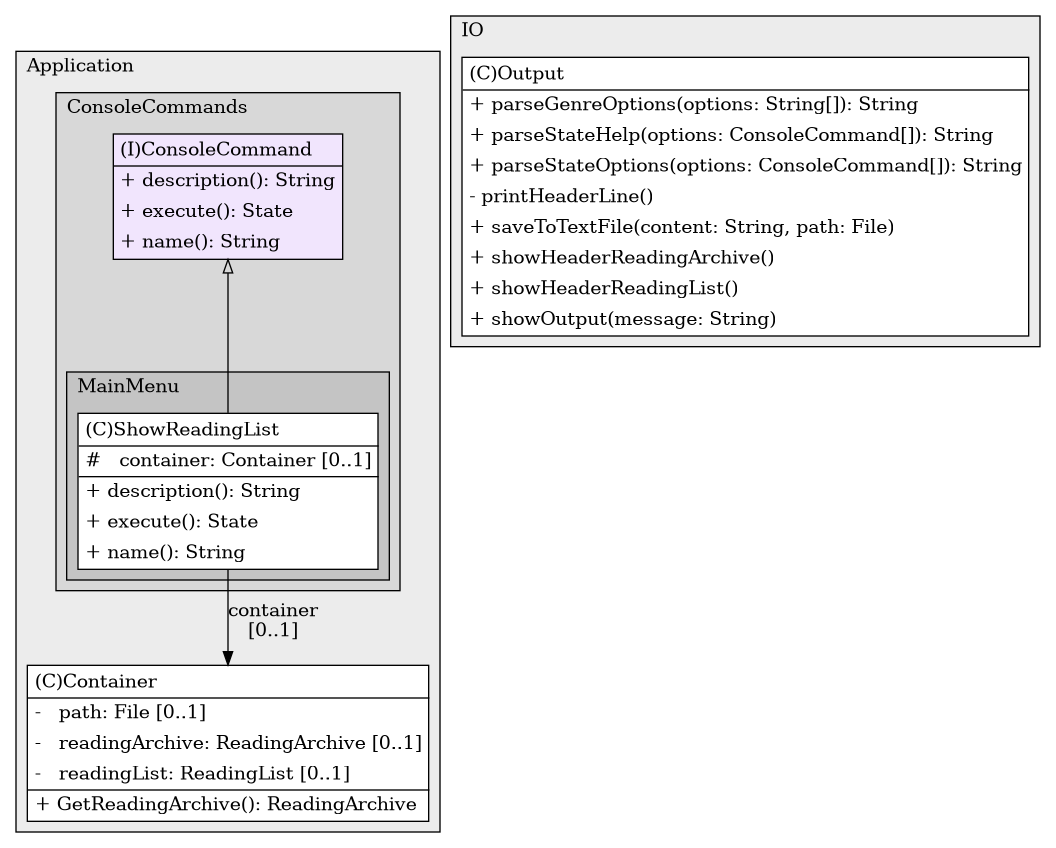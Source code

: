 @startuml

/' diagram meta data start
config=StructureConfiguration;
{
  "projectClassification": {
    "searchMode": "OpenProject", // OpenProject, AllProjects
    "includedProjects": "",
    "pathEndKeywords": "*.impl",
    "isClientPath": "",
    "isClientName": "",
    "isTestPath": "",
    "isTestName": "",
    "isMappingPath": "",
    "isMappingName": "",
    "isDataAccessPath": "",
    "isDataAccessName": "",
    "isDataStructurePath": "",
    "isDataStructureName": "",
    "isInterfaceStructuresPath": "",
    "isInterfaceStructuresName": "",
    "isEntryPointPath": "",
    "isEntryPointName": "",
    "treatFinalFieldsAsMandatory": false
  },
  "graphRestriction": {
    "classPackageExcludeFilter": "",
    "classPackageIncludeFilter": "",
    "classNameExcludeFilter": "",
    "classNameIncludeFilter": "",
    "methodNameExcludeFilter": "",
    "methodNameIncludeFilter": "",
    "removeByInheritance": "", // inheritance/annotation based filtering is done in a second step
    "removeByAnnotation": "",
    "removeByClassPackage": "", // cleanup the graph after inheritance/annotation based filtering is done
    "removeByClassName": "",
    "cutMappings": false,
    "cutEnum": true,
    "cutTests": true,
    "cutClient": true,
    "cutDataAccess": false,
    "cutInterfaceStructures": false,
    "cutDataStructures": false,
    "cutGetterAndSetter": true,
    "cutConstructors": true
  },
  "graphTraversal": {
    "forwardDepth": 1,
    "backwardDepth": 1,
    "classPackageExcludeFilter": "",
    "classPackageIncludeFilter": "",
    "classNameExcludeFilter": "",
    "classNameIncludeFilter": "",
    "methodNameExcludeFilter": "",
    "methodNameIncludeFilter": "",
    "hideMappings": true,
    "hideDataStructures": true,
    "hidePrivateMethods": true,
    "hideInterfaceCalls": false, // indirection: implementation -> interface (is hidden) -> implementation
    "onlyShowApplicationEntryPoints": false, // root node is included
    "useMethodCallsForStructureDiagram": "ForwardOnly" // ForwardOnly, BothDirections, No
  },
  "details": {
    "aggregation": "GroupByClass", // ByClass, GroupByClass, None
    "showClassGenericTypes": true,
    "showMethods": true,
    "showMethodParameterNames": true,
    "showMethodParameterTypes": true,
    "showMethodReturnType": true,
    "showPackageLevels": 5,
    "showDetailedClassStructure": true
  },
  "rootClass": "Plugin.Application.ConsoleCommands.MainMenu.ShowReadingList",
  "extensionCallbackMethod": "" // qualified.class.name#methodName - signature: public static String method(String)
}
diagram meta data end '/



digraph g {
    rankdir="TB"
    splines=polyline
    

'nodes 
subgraph cluster_1072845520 { 
   	label=Application
	labeljust=l
	fillcolor="#ececec"
	style=filled
   
   Container160408811[
	label=<<TABLE BORDER="1" CELLBORDER="0" CELLPADDING="4" CELLSPACING="0">
<TR><TD ALIGN="LEFT" >(C)Container</TD></TR>
<HR/>
<TR><TD ALIGN="LEFT" >-   path: File [0..1]</TD></TR>
<TR><TD ALIGN="LEFT" >-   readingArchive: ReadingArchive [0..1]</TD></TR>
<TR><TD ALIGN="LEFT" >-   readingList: ReadingList [0..1]</TD></TR>
<HR/>
<TR><TD ALIGN="LEFT" >+ GetReadingArchive(): ReadingArchive</TD></TR>
</TABLE>>
	style=filled
	margin=0
	shape=plaintext
	fillcolor="#FFFFFF"
];

subgraph cluster_622202847 { 
   	label=ConsoleCommands
	labeljust=l
	fillcolor="#d8d8d8"
	style=filled
   
   ConsoleCommand4600838[
	label=<<TABLE BORDER="1" CELLBORDER="0" CELLPADDING="4" CELLSPACING="0">
<TR><TD ALIGN="LEFT" >(I)ConsoleCommand</TD></TR>
<HR/>
<TR><TD ALIGN="LEFT" >+ description(): String</TD></TR>
<TR><TD ALIGN="LEFT" >+ execute(): State</TD></TR>
<TR><TD ALIGN="LEFT" >+ name(): String</TD></TR>
</TABLE>>
	style=filled
	margin=0
	shape=plaintext
	fillcolor="#F1E5FD"
];

subgraph cluster_1516111365 { 
   	label=MainMenu
	labeljust=l
	fillcolor="#c4c4c4"
	style=filled
   
   ShowReadingList986665920[
	label=<<TABLE BORDER="1" CELLBORDER="0" CELLPADDING="4" CELLSPACING="0">
<TR><TD ALIGN="LEFT" >(C)ShowReadingList</TD></TR>
<HR/>
<TR><TD ALIGN="LEFT" >#   container: Container [0..1]</TD></TR>
<HR/>
<TR><TD ALIGN="LEFT" >+ description(): String</TD></TR>
<TR><TD ALIGN="LEFT" >+ execute(): State</TD></TR>
<TR><TD ALIGN="LEFT" >+ name(): String</TD></TR>
</TABLE>>
	style=filled
	margin=0
	shape=plaintext
	fillcolor="#FFFFFF"
];
} 
} 
} 

subgraph cluster_2342 { 
   	label=IO
	labeljust=l
	fillcolor="#ececec"
	style=filled
   
   Output190330273[
	label=<<TABLE BORDER="1" CELLBORDER="0" CELLPADDING="4" CELLSPACING="0">
<TR><TD ALIGN="LEFT" >(C)Output</TD></TR>
<HR/>
<TR><TD ALIGN="LEFT" >+ parseGenreOptions(options: String[]): String</TD></TR>
<TR><TD ALIGN="LEFT" >+ parseStateHelp(options: ConsoleCommand[]): String</TD></TR>
<TR><TD ALIGN="LEFT" >+ parseStateOptions(options: ConsoleCommand[]): String</TD></TR>
<TR><TD ALIGN="LEFT" >- printHeaderLine()</TD></TR>
<TR><TD ALIGN="LEFT" >+ saveToTextFile(content: String, path: File)</TD></TR>
<TR><TD ALIGN="LEFT" >+ showHeaderReadingArchive()</TD></TR>
<TR><TD ALIGN="LEFT" >+ showHeaderReadingList()</TD></TR>
<TR><TD ALIGN="LEFT" >+ showOutput(message: String)</TD></TR>
</TABLE>>
	style=filled
	margin=0
	shape=plaintext
	fillcolor="#FFFFFF"
];
} 

'edges    
ConsoleCommand4600838 -> ShowReadingList986665920[arrowhead=none, arrowtail=empty, dir=both];
ShowReadingList986665920 -> Container160408811[label="container
[0..1]"];
    
}
@enduml